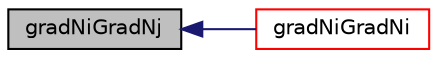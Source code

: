 digraph "gradNiGradNj"
{
  bgcolor="transparent";
  edge [fontname="Helvetica",fontsize="10",labelfontname="Helvetica",labelfontsize="10"];
  node [fontname="Helvetica",fontsize="10",shape=record];
  rankdir="LR";
  Node1 [label="gradNiGradNj",height=0.2,width=0.4,color="black", fillcolor="grey75", style="filled", fontcolor="black"];
  Node1 -> Node2 [dir="back",color="midnightblue",fontsize="10",style="solid",fontname="Helvetica"];
  Node2 [label="gradNiGradNi",height=0.2,width=0.4,color="red",URL="$a02666.html#aa569773b30c13e4002a8745565889f01"];
}
